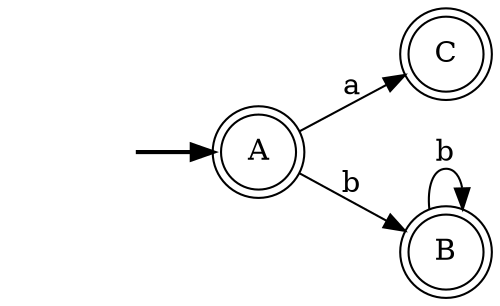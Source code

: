 digraph {
	fake [style=invisible]
	C [shape=doublecircle]
	A [root=true shape=doublecircle]
	B [shape=doublecircle]
	fake -> A [style=bold]
	A -> B [label=b]
	B -> B [label=b]
	A -> C [label=a]
	rankdir=LR
}
